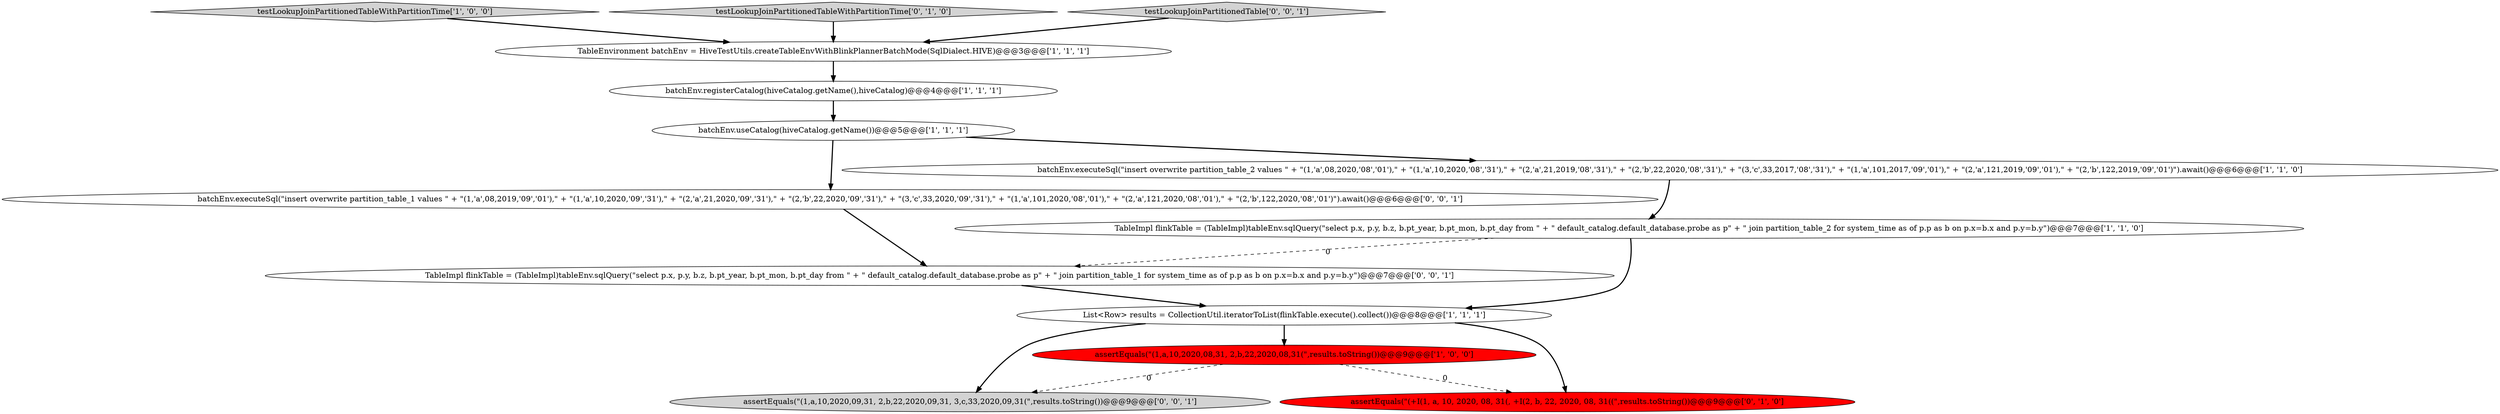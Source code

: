 digraph {
3 [style = filled, label = "batchEnv.useCatalog(hiveCatalog.getName())@@@5@@@['1', '1', '1']", fillcolor = white, shape = ellipse image = "AAA0AAABBB1BBB"];
12 [style = filled, label = "batchEnv.executeSql(\"insert overwrite partition_table_1 values \" + \"(1,'a',08,2019,'09','01'),\" + \"(1,'a',10,2020,'09','31'),\" + \"(2,'a',21,2020,'09','31'),\" + \"(2,'b',22,2020,'09','31'),\" + \"(3,'c',33,2020,'09','31'),\" + \"(1,'a',101,2020,'08','01'),\" + \"(2,'a',121,2020,'08','01'),\" + \"(2,'b',122,2020,'08','01')\").await()@@@6@@@['0', '0', '1']", fillcolor = white, shape = ellipse image = "AAA0AAABBB3BBB"];
11 [style = filled, label = "assertEquals(\"(1,a,10,2020,09,31, 2,b,22,2020,09,31, 3,c,33,2020,09,31(\",results.toString())@@@9@@@['0', '0', '1']", fillcolor = lightgray, shape = ellipse image = "AAA0AAABBB3BBB"];
7 [style = filled, label = "TableImpl flinkTable = (TableImpl)tableEnv.sqlQuery(\"select p.x, p.y, b.z, b.pt_year, b.pt_mon, b.pt_day from \" + \" default_catalog.default_database.probe as p\" + \" join partition_table_2 for system_time as of p.p as b on p.x=b.x and p.y=b.y\")@@@7@@@['1', '1', '0']", fillcolor = white, shape = ellipse image = "AAA0AAABBB1BBB"];
5 [style = filled, label = "List<Row> results = CollectionUtil.iteratorToList(flinkTable.execute().collect())@@@8@@@['1', '1', '1']", fillcolor = white, shape = ellipse image = "AAA0AAABBB1BBB"];
6 [style = filled, label = "testLookupJoinPartitionedTableWithPartitionTime['1', '0', '0']", fillcolor = lightgray, shape = diamond image = "AAA0AAABBB1BBB"];
8 [style = filled, label = "testLookupJoinPartitionedTableWithPartitionTime['0', '1', '0']", fillcolor = lightgray, shape = diamond image = "AAA0AAABBB2BBB"];
13 [style = filled, label = "TableImpl flinkTable = (TableImpl)tableEnv.sqlQuery(\"select p.x, p.y, b.z, b.pt_year, b.pt_mon, b.pt_day from \" + \" default_catalog.default_database.probe as p\" + \" join partition_table_1 for system_time as of p.p as b on p.x=b.x and p.y=b.y\")@@@7@@@['0', '0', '1']", fillcolor = white, shape = ellipse image = "AAA0AAABBB3BBB"];
4 [style = filled, label = "batchEnv.registerCatalog(hiveCatalog.getName(),hiveCatalog)@@@4@@@['1', '1', '1']", fillcolor = white, shape = ellipse image = "AAA0AAABBB1BBB"];
0 [style = filled, label = "batchEnv.executeSql(\"insert overwrite partition_table_2 values \" + \"(1,'a',08,2020,'08','01'),\" + \"(1,'a',10,2020,'08','31'),\" + \"(2,'a',21,2019,'08','31'),\" + \"(2,'b',22,2020,'08','31'),\" + \"(3,'c',33,2017,'08','31'),\" + \"(1,'a',101,2017,'09','01'),\" + \"(2,'a',121,2019,'09','01'),\" + \"(2,'b',122,2019,'09','01')\").await()@@@6@@@['1', '1', '0']", fillcolor = white, shape = ellipse image = "AAA0AAABBB1BBB"];
1 [style = filled, label = "assertEquals(\"(1,a,10,2020,08,31, 2,b,22,2020,08,31(\",results.toString())@@@9@@@['1', '0', '0']", fillcolor = red, shape = ellipse image = "AAA1AAABBB1BBB"];
10 [style = filled, label = "testLookupJoinPartitionedTable['0', '0', '1']", fillcolor = lightgray, shape = diamond image = "AAA0AAABBB3BBB"];
2 [style = filled, label = "TableEnvironment batchEnv = HiveTestUtils.createTableEnvWithBlinkPlannerBatchMode(SqlDialect.HIVE)@@@3@@@['1', '1', '1']", fillcolor = white, shape = ellipse image = "AAA0AAABBB1BBB"];
9 [style = filled, label = "assertEquals(\"(+I(1, a, 10, 2020, 08, 31(, +I(2, b, 22, 2020, 08, 31((\",results.toString())@@@9@@@['0', '1', '0']", fillcolor = red, shape = ellipse image = "AAA1AAABBB2BBB"];
12->13 [style = bold, label=""];
4->3 [style = bold, label=""];
5->1 [style = bold, label=""];
10->2 [style = bold, label=""];
7->5 [style = bold, label=""];
5->11 [style = bold, label=""];
1->9 [style = dashed, label="0"];
3->12 [style = bold, label=""];
5->9 [style = bold, label=""];
8->2 [style = bold, label=""];
2->4 [style = bold, label=""];
1->11 [style = dashed, label="0"];
3->0 [style = bold, label=""];
7->13 [style = dashed, label="0"];
0->7 [style = bold, label=""];
6->2 [style = bold, label=""];
13->5 [style = bold, label=""];
}

